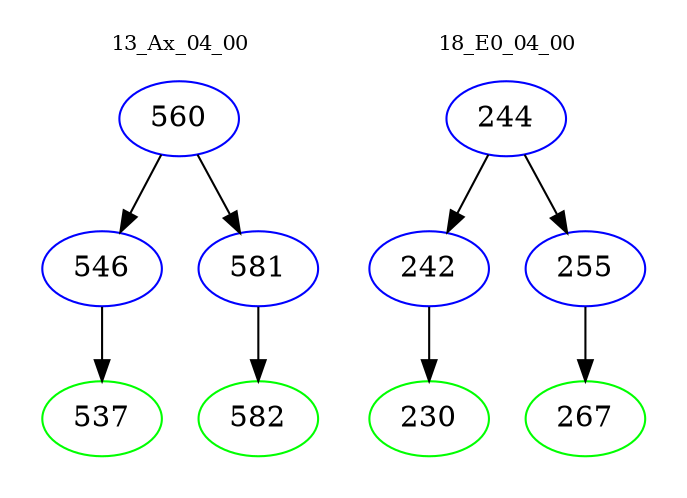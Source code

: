 digraph{
subgraph cluster_0 {
color = white
label = "13_Ax_04_00";
fontsize=10;
T0_560 [label="560", color="blue"]
T0_560 -> T0_546 [color="black"]
T0_546 [label="546", color="blue"]
T0_546 -> T0_537 [color="black"]
T0_537 [label="537", color="green"]
T0_560 -> T0_581 [color="black"]
T0_581 [label="581", color="blue"]
T0_581 -> T0_582 [color="black"]
T0_582 [label="582", color="green"]
}
subgraph cluster_1 {
color = white
label = "18_E0_04_00";
fontsize=10;
T1_244 [label="244", color="blue"]
T1_244 -> T1_242 [color="black"]
T1_242 [label="242", color="blue"]
T1_242 -> T1_230 [color="black"]
T1_230 [label="230", color="green"]
T1_244 -> T1_255 [color="black"]
T1_255 [label="255", color="blue"]
T1_255 -> T1_267 [color="black"]
T1_267 [label="267", color="green"]
}
}
